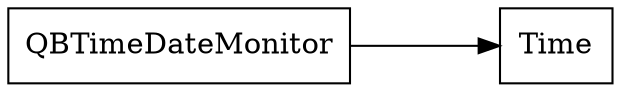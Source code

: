 digraph QBTimeDateMonitor {
    node [URL="controlFlow/\N.html" shape=box]
    graph [layout="circo"]
    QBTimeDateMonitor [URL="\N.html" root=true]

    QBTimeDateMonitor -> Time
}
